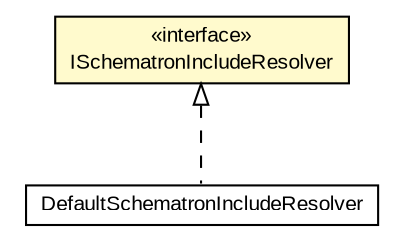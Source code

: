 #!/usr/local/bin/dot
#
# Class diagram 
# Generated by UMLGraph version 5.1 (http://www.umlgraph.org/)
#

digraph G {
	edge [fontname="arial",fontsize=10,labelfontname="arial",labelfontsize=10];
	node [fontname="arial",fontsize=10,shape=plaintext];
	nodesep=0.25;
	ranksep=0.5;
	// com.helger.schematron.resolve.ISchematronIncludeResolver
	c12367 [label=<<table title="com.helger.schematron.resolve.ISchematronIncludeResolver" border="0" cellborder="1" cellspacing="0" cellpadding="2" port="p" bgcolor="lemonChiffon" href="./ISchematronIncludeResolver.html">
		<tr><td><table border="0" cellspacing="0" cellpadding="1">
<tr><td align="center" balign="center"> &#171;interface&#187; </td></tr>
<tr><td align="center" balign="center"> ISchematronIncludeResolver </td></tr>
		</table></td></tr>
		</table>>, fontname="arial", fontcolor="black", fontsize=10.0];
	// com.helger.schematron.resolve.DefaultSchematronIncludeResolver
	c12368 [label=<<table title="com.helger.schematron.resolve.DefaultSchematronIncludeResolver" border="0" cellborder="1" cellspacing="0" cellpadding="2" port="p" href="./DefaultSchematronIncludeResolver.html">
		<tr><td><table border="0" cellspacing="0" cellpadding="1">
<tr><td align="center" balign="center"> DefaultSchematronIncludeResolver </td></tr>
		</table></td></tr>
		</table>>, fontname="arial", fontcolor="black", fontsize=10.0];
	//com.helger.schematron.resolve.DefaultSchematronIncludeResolver implements com.helger.schematron.resolve.ISchematronIncludeResolver
	c12367:p -> c12368:p [dir=back,arrowtail=empty,style=dashed];
}

